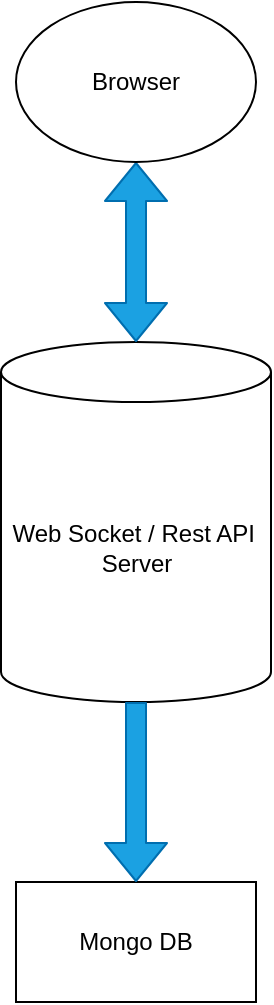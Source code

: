 <mxfile>
    <diagram id="prtHgNgQTEPvFCAcTncT" name="Page-1">
        <mxGraphModel dx="1127" dy="627" grid="1" gridSize="10" guides="1" tooltips="1" connect="1" arrows="1" fold="1" page="1" pageScale="1" pageWidth="827" pageHeight="1169" math="0" shadow="0">
            <root>
                <mxCell id="0"/>
                <mxCell id="1" parent="0"/>
                <mxCell id="2" value="Web Socket / Rest API&amp;nbsp;&lt;br&gt;Server" style="shape=cylinder3;whiteSpace=wrap;html=1;boundedLbl=1;backgroundOutline=1;size=15;" parent="1" vertex="1">
                    <mxGeometry x="333.5" y="200" width="135" height="180" as="geometry"/>
                </mxCell>
                <mxCell id="4" value="Mongo DB" style="rounded=0;whiteSpace=wrap;html=1;" parent="1" vertex="1">
                    <mxGeometry x="341" y="470" width="120" height="60" as="geometry"/>
                </mxCell>
                <mxCell id="16" value="" style="shape=flexArrow;endArrow=classic;startArrow=classic;html=1;entryX=0.5;entryY=1;entryDx=0;entryDy=0;exitX=0.5;exitY=0;exitDx=0;exitDy=0;exitPerimeter=0;fillColor=#1ba1e2;strokeColor=#006EAF;" parent="1" source="2" target="LD7iUBWlRoVPE6vhXMbs-20" edge="1">
                    <mxGeometry width="50" height="50" relative="1" as="geometry">
                        <mxPoint x="460" y="230" as="sourcePoint"/>
                        <mxPoint x="357.574" y="98.284" as="targetPoint"/>
                    </mxGeometry>
                </mxCell>
                <mxCell id="LD7iUBWlRoVPE6vhXMbs-20" value="Browser" style="ellipse;whiteSpace=wrap;html=1;" parent="1" vertex="1">
                    <mxGeometry x="341" y="30" width="120" height="80" as="geometry"/>
                </mxCell>
                <mxCell id="21" value="" style="shape=flexArrow;endArrow=classic;html=1;entryX=0.5;entryY=0;entryDx=0;entryDy=0;exitX=0.5;exitY=1;exitDx=0;exitDy=0;exitPerimeter=0;fillColor=#1ba1e2;strokeColor=#006EAF;" edge="1" parent="1" source="2" target="4">
                    <mxGeometry width="50" height="50" relative="1" as="geometry">
                        <mxPoint x="450" y="410" as="sourcePoint"/>
                        <mxPoint x="440" y="290" as="targetPoint"/>
                    </mxGeometry>
                </mxCell>
            </root>
        </mxGraphModel>
    </diagram>
</mxfile>